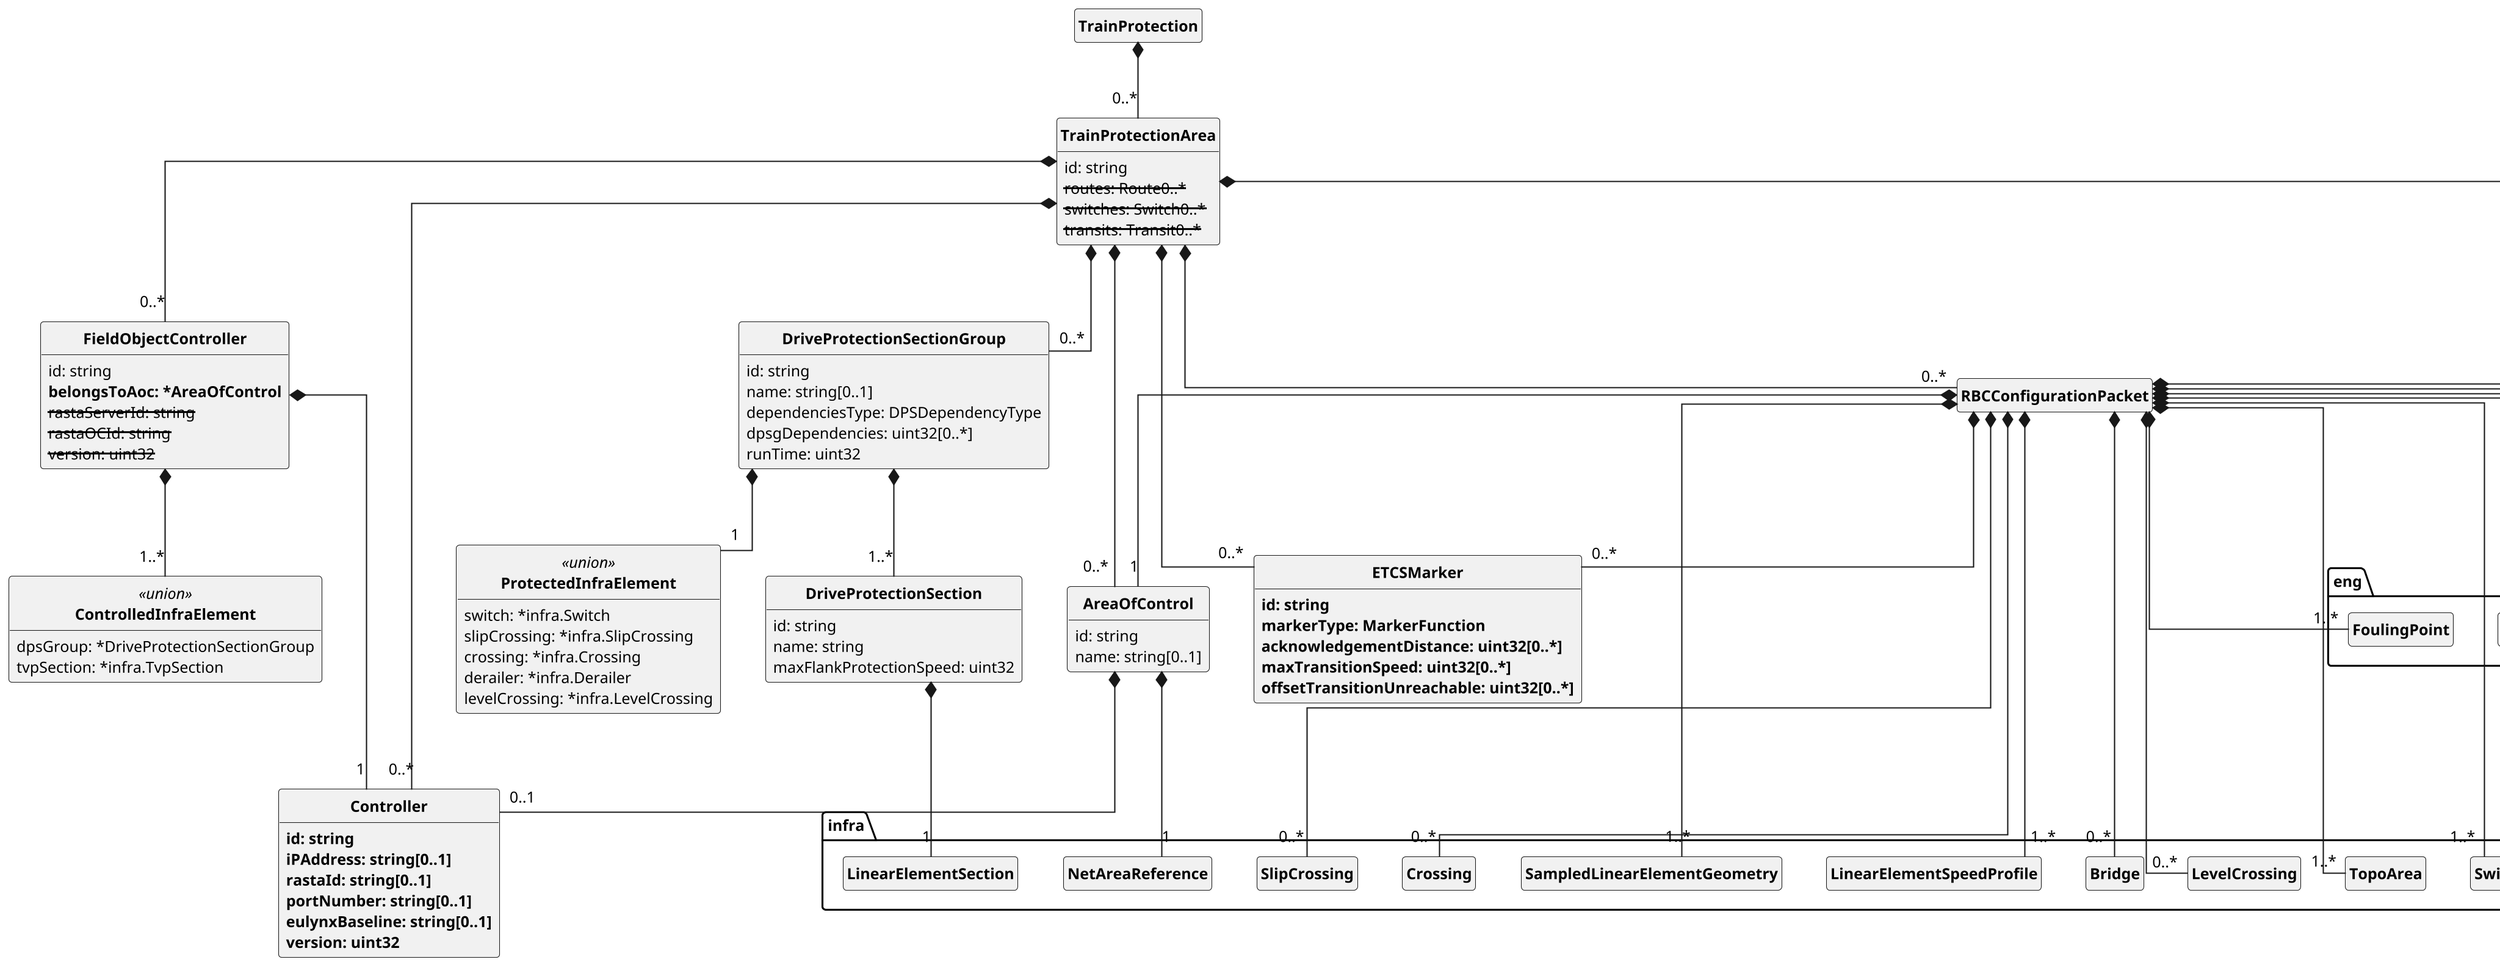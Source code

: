 @startuml
skinparam monochrome true
skinparam shadowing false
skinparam classAttributeIconSize 0
skinparam DefaultFontName arial
skinparam DefaultFontSize 12
skinparam ClassFontStyle bold
skinparam linetype ortho
skinparam dpi 200
hide empty fields
hide empty methods
hide circle

class ProtectedInfraElement << union >> {
 switch: *infra.Switch
 slipCrossing: *infra.SlipCrossing
 crossing: *infra.Crossing
 derailer: *infra.Derailer
 levelCrossing: *infra.LevelCrossing
}

class DriveProtectionSectionGroup {
 id: string
 name: string[0..1]
 dependenciesType: DPSDependencyType
 dpsgDependencies: uint32[0..*]
 runTime: uint32
}

class DriveProtectionSection {
 id: string
 name: string
 maxFlankProtectionSpeed: uint32
}

class AllocationSection {
 id: string
 name: string[0..1]
 dependencies: *AllocationSection[1..*]
}

class ControlledInfraElement << union >> {
 dpsGroup: *DriveProtectionSectionGroup
 tvpSection: *infra.TvpSection
}

class FieldObjectController {
 id: string
 <b>belongsToAoc: *AreaOfControl</b>
 <s>rastaServerId: string</s>
 <s>rastaOCId: string</s>
 <s>version: uint32</s>
}

class AreaOfControl {
 id: string
 name: string[0..1]
}

class Controller {
 <b>id: string</b>
 <b>iPAddress: string[0..1]</b>
 <b>rastaId: string[0..1]</b>
 <b>portNumber: string[0..1]</b>
 <b>eulynxBaseline: string[0..1]</b>
 <b>version: uint32</b>
}

class RBCConfigurationPacket {
}

class ETCSMarker {
 <b>id: string</b>
 <b>markerType: MarkerFunction</b>
 <b>acknowledgementDistance: uint32[0..*]</b>
 <b>maxTransitionSpeed: uint32[0..*]</b>
 <b>offsetTransitionUnreachable: uint32[0..*]</b>
}

class TrainProtectionArea {
 id: string
 <s>routes: Route0..*</s>
 <s>switches: Switch0..*</s>
 <s>transits: Transit0..*</s>
}

class TrainProtection {
}

DriveProtectionSectionGroup *-- "1..*" DriveProtectionSection
DriveProtectionSectionGroup *-- "1" ProtectedInfraElement
DriveProtectionSection *-- "1" infra.LinearElementSection
AllocationSection *-- "1" infra.NetLinearReference
FieldObjectController *-- "1..*" ControlledInfraElement
FieldObjectController *-- "1" Controller
AreaOfControl *-- "1" infra.NetAreaReference
AreaOfControl *-- "0..1" Controller
RBCConfigurationPacket *-- "1" AreaOfControl
RBCConfigurationPacket *-- "1..*" infra.TopoArea
RBCConfigurationPacket *-- "1..*" infra.Switch
RBCConfigurationPacket *-- "0..*" infra.SlipCrossing
RBCConfigurationPacket *-- "0..*" infra.Crossing
RBCConfigurationPacket *-- "0..*" eng.BaliseGroup
RBCConfigurationPacket *-- "0..*" ETCSMarker
RBCConfigurationPacket *-- "1..*" infra.SampledLinearElementGeometry
RBCConfigurationPacket *-- "1..*" infra.LinearElementSpeedProfile
RBCConfigurationPacket *-- "1..*" map.Map
RBCConfigurationPacket *-- "0..*" infra.Bridge
RBCConfigurationPacket *-- "0..*" infra.LevelCrossing
RBCConfigurationPacket *-- "0..*" infra.TrackCondition
RBCConfigurationPacket *-- "0..*" infra.PlatformEdge
RBCConfigurationPacket *-- "1..*" eng.FoulingPoint
TrainProtectionArea *-- "0..*" DriveProtectionSectionGroup
TrainProtectionArea *-- "0..*" AllocationSection
TrainProtectionArea *-- "0..*" FieldObjectController
TrainProtectionArea *-- "0..*" AreaOfControl
TrainProtectionArea *-- "0..*" RBCConfigurationPacket
TrainProtectionArea *-- "0..*" ETCSMarker
TrainProtectionArea *-- "0..*" Controller
TrainProtection *-- "0..*" TrainProtectionArea
@enduml